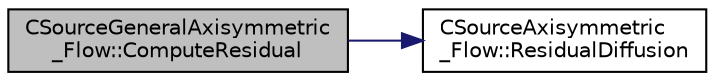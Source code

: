 digraph "CSourceGeneralAxisymmetric_Flow::ComputeResidual"
{
 // LATEX_PDF_SIZE
  edge [fontname="Helvetica",fontsize="10",labelfontname="Helvetica",labelfontsize="10"];
  node [fontname="Helvetica",fontsize="10",shape=record];
  rankdir="LR";
  Node1 [label="CSourceGeneralAxisymmetric\l_Flow::ComputeResidual",height=0.2,width=0.4,color="black", fillcolor="grey75", style="filled", fontcolor="black",tooltip="Residual of the general axisymmetric source term."];
  Node1 -> Node2 [color="midnightblue",fontsize="10",style="solid",fontname="Helvetica"];
  Node2 [label="CSourceAxisymmetric\l_Flow::ResidualDiffusion",height=0.2,width=0.4,color="black", fillcolor="white", style="filled",URL="$classCSourceAxisymmetric__Flow.html#a907d709509b081f3b2badcb16b735576",tooltip="Diffusion residual of the axisymmetric source term."];
}

